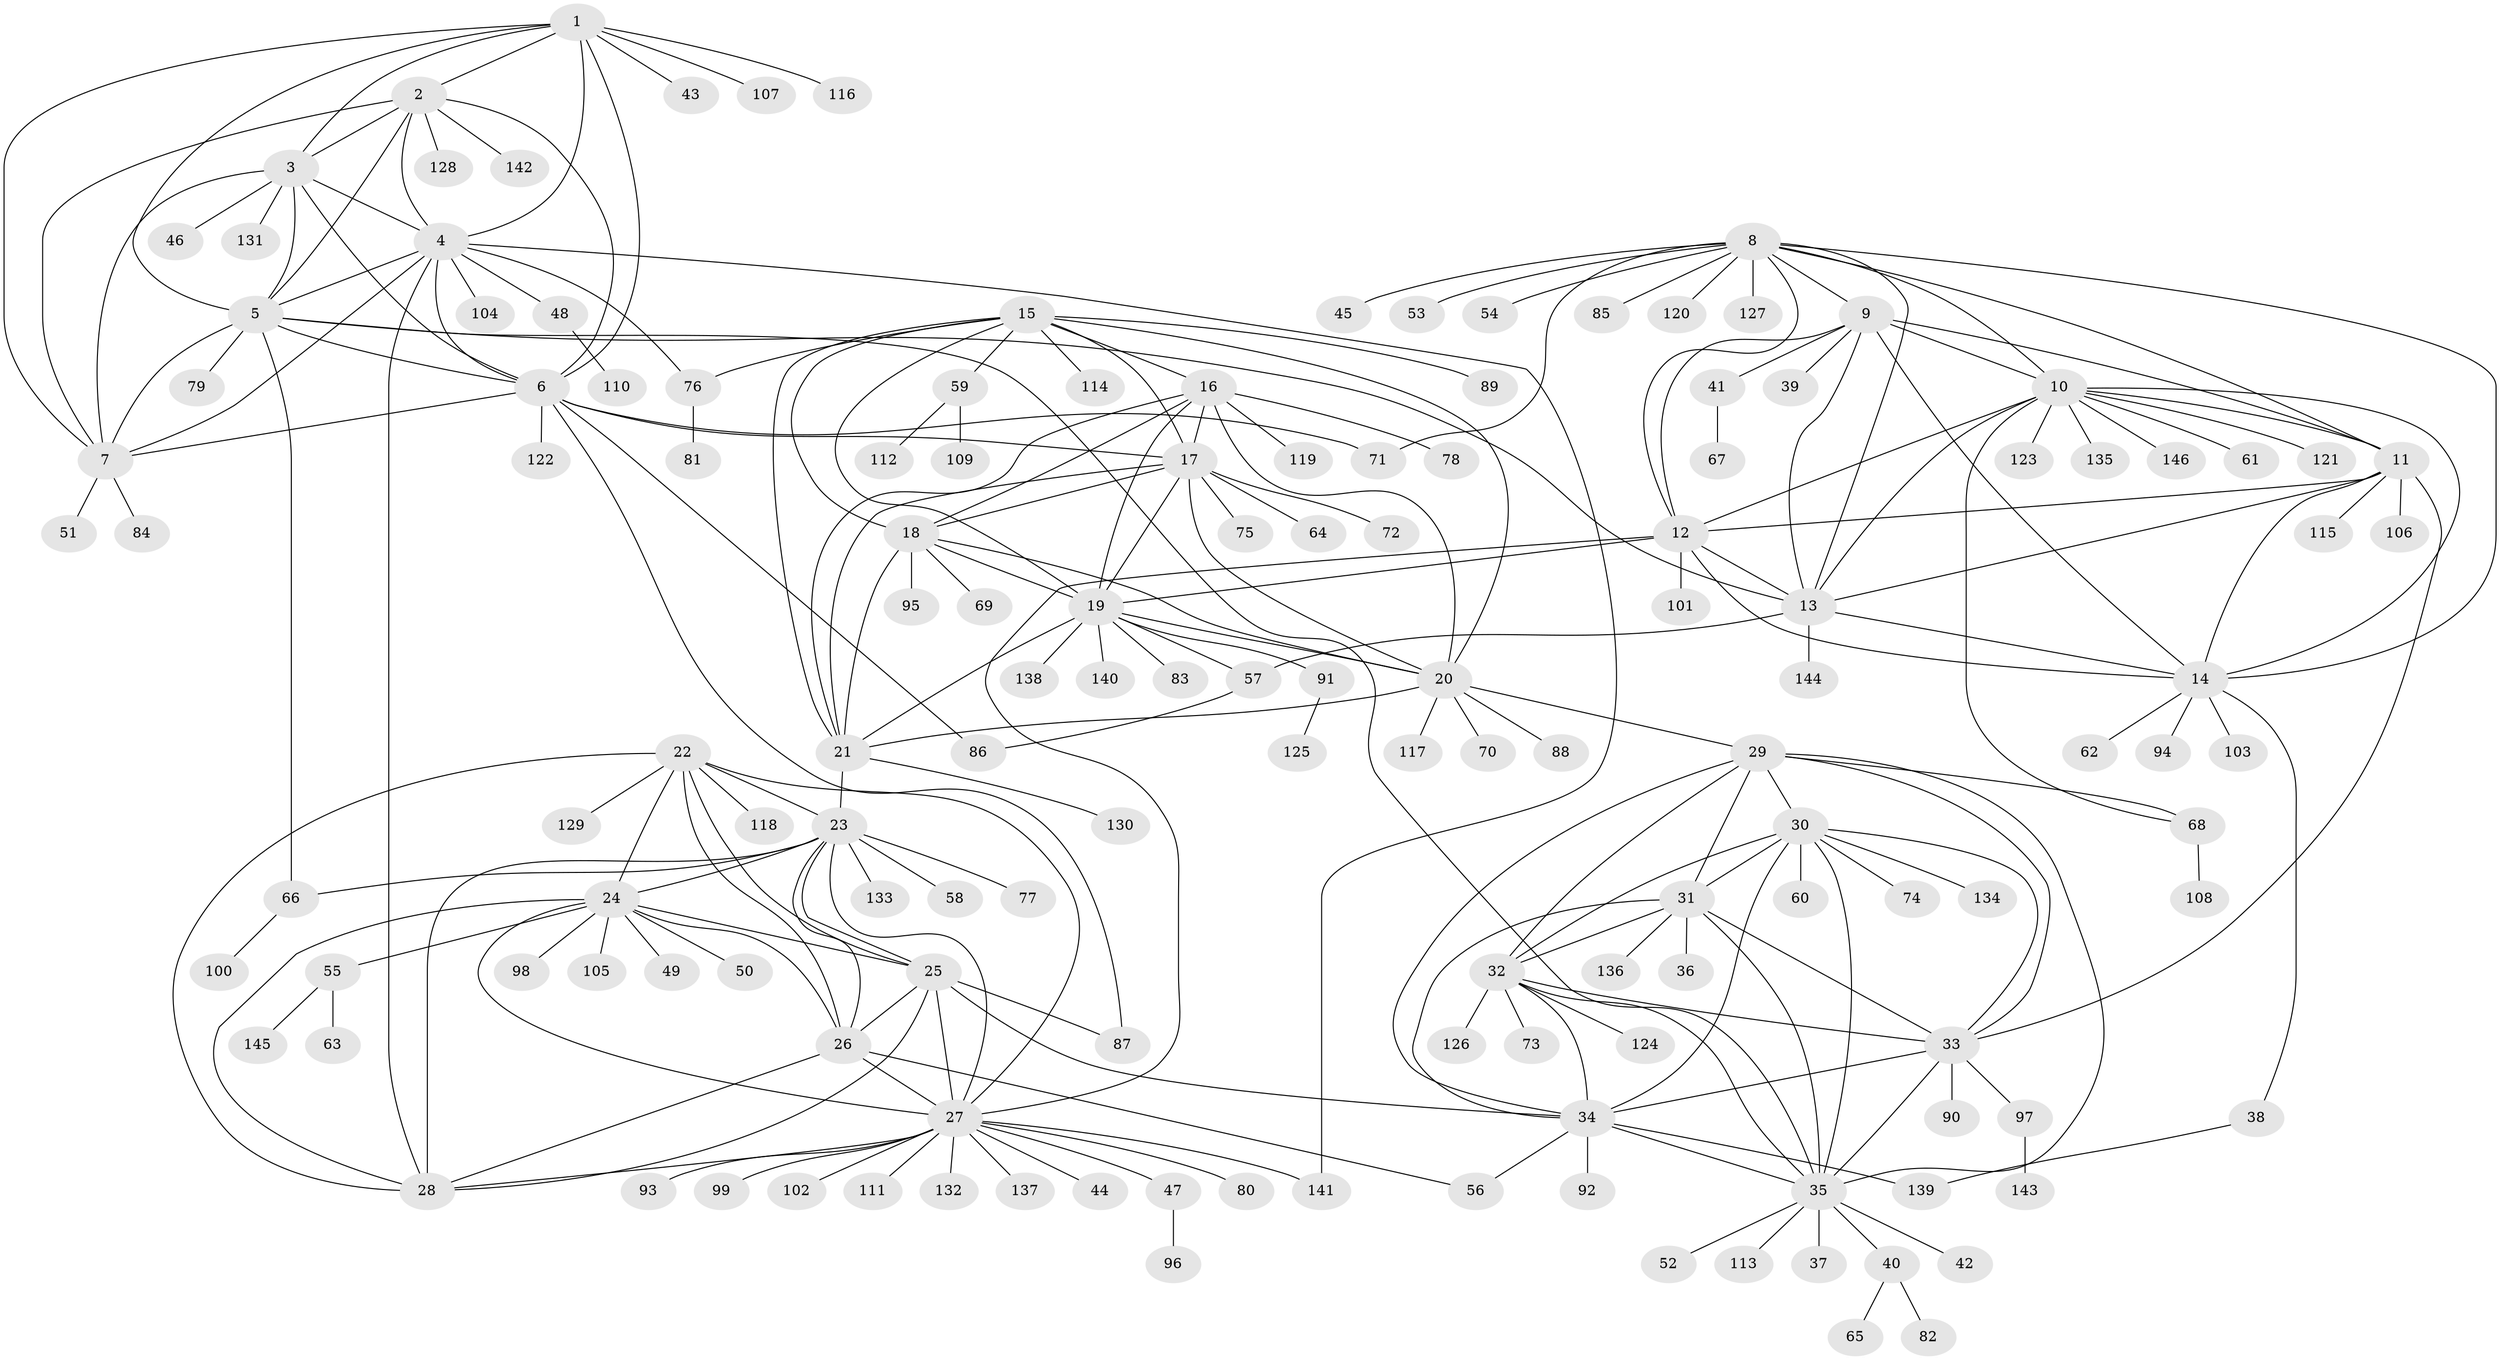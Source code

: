 // coarse degree distribution, {7: 0.03389830508474576, 11: 0.00847457627118644, 12: 0.00847457627118644, 10: 0.01694915254237288, 6: 0.05084745762711865, 14: 0.01694915254237288, 13: 0.025423728813559324, 8: 0.025423728813559324, 16: 0.00847457627118644, 9: 0.00847457627118644, 5: 0.00847457627118644, 1: 0.6864406779661016, 2: 0.07627118644067797, 3: 0.025423728813559324}
// Generated by graph-tools (version 1.1) at 2025/42/03/06/25 10:42:07]
// undirected, 146 vertices, 236 edges
graph export_dot {
graph [start="1"]
  node [color=gray90,style=filled];
  1;
  2;
  3;
  4;
  5;
  6;
  7;
  8;
  9;
  10;
  11;
  12;
  13;
  14;
  15;
  16;
  17;
  18;
  19;
  20;
  21;
  22;
  23;
  24;
  25;
  26;
  27;
  28;
  29;
  30;
  31;
  32;
  33;
  34;
  35;
  36;
  37;
  38;
  39;
  40;
  41;
  42;
  43;
  44;
  45;
  46;
  47;
  48;
  49;
  50;
  51;
  52;
  53;
  54;
  55;
  56;
  57;
  58;
  59;
  60;
  61;
  62;
  63;
  64;
  65;
  66;
  67;
  68;
  69;
  70;
  71;
  72;
  73;
  74;
  75;
  76;
  77;
  78;
  79;
  80;
  81;
  82;
  83;
  84;
  85;
  86;
  87;
  88;
  89;
  90;
  91;
  92;
  93;
  94;
  95;
  96;
  97;
  98;
  99;
  100;
  101;
  102;
  103;
  104;
  105;
  106;
  107;
  108;
  109;
  110;
  111;
  112;
  113;
  114;
  115;
  116;
  117;
  118;
  119;
  120;
  121;
  122;
  123;
  124;
  125;
  126;
  127;
  128;
  129;
  130;
  131;
  132;
  133;
  134;
  135;
  136;
  137;
  138;
  139;
  140;
  141;
  142;
  143;
  144;
  145;
  146;
  1 -- 2;
  1 -- 3;
  1 -- 4;
  1 -- 5;
  1 -- 6;
  1 -- 7;
  1 -- 43;
  1 -- 107;
  1 -- 116;
  2 -- 3;
  2 -- 4;
  2 -- 5;
  2 -- 6;
  2 -- 7;
  2 -- 128;
  2 -- 142;
  3 -- 4;
  3 -- 5;
  3 -- 6;
  3 -- 7;
  3 -- 46;
  3 -- 131;
  4 -- 5;
  4 -- 6;
  4 -- 7;
  4 -- 28;
  4 -- 48;
  4 -- 76;
  4 -- 104;
  4 -- 141;
  5 -- 6;
  5 -- 7;
  5 -- 13;
  5 -- 35;
  5 -- 66;
  5 -- 79;
  6 -- 7;
  6 -- 17;
  6 -- 71;
  6 -- 86;
  6 -- 87;
  6 -- 122;
  7 -- 51;
  7 -- 84;
  8 -- 9;
  8 -- 10;
  8 -- 11;
  8 -- 12;
  8 -- 13;
  8 -- 14;
  8 -- 45;
  8 -- 53;
  8 -- 54;
  8 -- 71;
  8 -- 85;
  8 -- 120;
  8 -- 127;
  9 -- 10;
  9 -- 11;
  9 -- 12;
  9 -- 13;
  9 -- 14;
  9 -- 39;
  9 -- 41;
  10 -- 11;
  10 -- 12;
  10 -- 13;
  10 -- 14;
  10 -- 61;
  10 -- 68;
  10 -- 121;
  10 -- 123;
  10 -- 135;
  10 -- 146;
  11 -- 12;
  11 -- 13;
  11 -- 14;
  11 -- 33;
  11 -- 106;
  11 -- 115;
  12 -- 13;
  12 -- 14;
  12 -- 19;
  12 -- 27;
  12 -- 101;
  13 -- 14;
  13 -- 57;
  13 -- 144;
  14 -- 38;
  14 -- 62;
  14 -- 94;
  14 -- 103;
  15 -- 16;
  15 -- 17;
  15 -- 18;
  15 -- 19;
  15 -- 20;
  15 -- 21;
  15 -- 59;
  15 -- 76;
  15 -- 89;
  15 -- 114;
  16 -- 17;
  16 -- 18;
  16 -- 19;
  16 -- 20;
  16 -- 21;
  16 -- 78;
  16 -- 119;
  17 -- 18;
  17 -- 19;
  17 -- 20;
  17 -- 21;
  17 -- 64;
  17 -- 72;
  17 -- 75;
  18 -- 19;
  18 -- 20;
  18 -- 21;
  18 -- 69;
  18 -- 95;
  19 -- 20;
  19 -- 21;
  19 -- 57;
  19 -- 83;
  19 -- 91;
  19 -- 138;
  19 -- 140;
  20 -- 21;
  20 -- 29;
  20 -- 70;
  20 -- 88;
  20 -- 117;
  21 -- 23;
  21 -- 130;
  22 -- 23;
  22 -- 24;
  22 -- 25;
  22 -- 26;
  22 -- 27;
  22 -- 28;
  22 -- 118;
  22 -- 129;
  23 -- 24;
  23 -- 25;
  23 -- 26;
  23 -- 27;
  23 -- 28;
  23 -- 58;
  23 -- 66;
  23 -- 77;
  23 -- 133;
  24 -- 25;
  24 -- 26;
  24 -- 27;
  24 -- 28;
  24 -- 49;
  24 -- 50;
  24 -- 55;
  24 -- 98;
  24 -- 105;
  25 -- 26;
  25 -- 27;
  25 -- 28;
  25 -- 34;
  25 -- 87;
  26 -- 27;
  26 -- 28;
  26 -- 56;
  27 -- 28;
  27 -- 44;
  27 -- 47;
  27 -- 80;
  27 -- 93;
  27 -- 99;
  27 -- 102;
  27 -- 111;
  27 -- 132;
  27 -- 137;
  27 -- 141;
  29 -- 30;
  29 -- 31;
  29 -- 32;
  29 -- 33;
  29 -- 34;
  29 -- 35;
  29 -- 68;
  30 -- 31;
  30 -- 32;
  30 -- 33;
  30 -- 34;
  30 -- 35;
  30 -- 60;
  30 -- 74;
  30 -- 134;
  31 -- 32;
  31 -- 33;
  31 -- 34;
  31 -- 35;
  31 -- 36;
  31 -- 136;
  32 -- 33;
  32 -- 34;
  32 -- 35;
  32 -- 73;
  32 -- 124;
  32 -- 126;
  33 -- 34;
  33 -- 35;
  33 -- 90;
  33 -- 97;
  34 -- 35;
  34 -- 56;
  34 -- 92;
  34 -- 139;
  35 -- 37;
  35 -- 40;
  35 -- 42;
  35 -- 52;
  35 -- 113;
  38 -- 139;
  40 -- 65;
  40 -- 82;
  41 -- 67;
  47 -- 96;
  48 -- 110;
  55 -- 63;
  55 -- 145;
  57 -- 86;
  59 -- 109;
  59 -- 112;
  66 -- 100;
  68 -- 108;
  76 -- 81;
  91 -- 125;
  97 -- 143;
}
